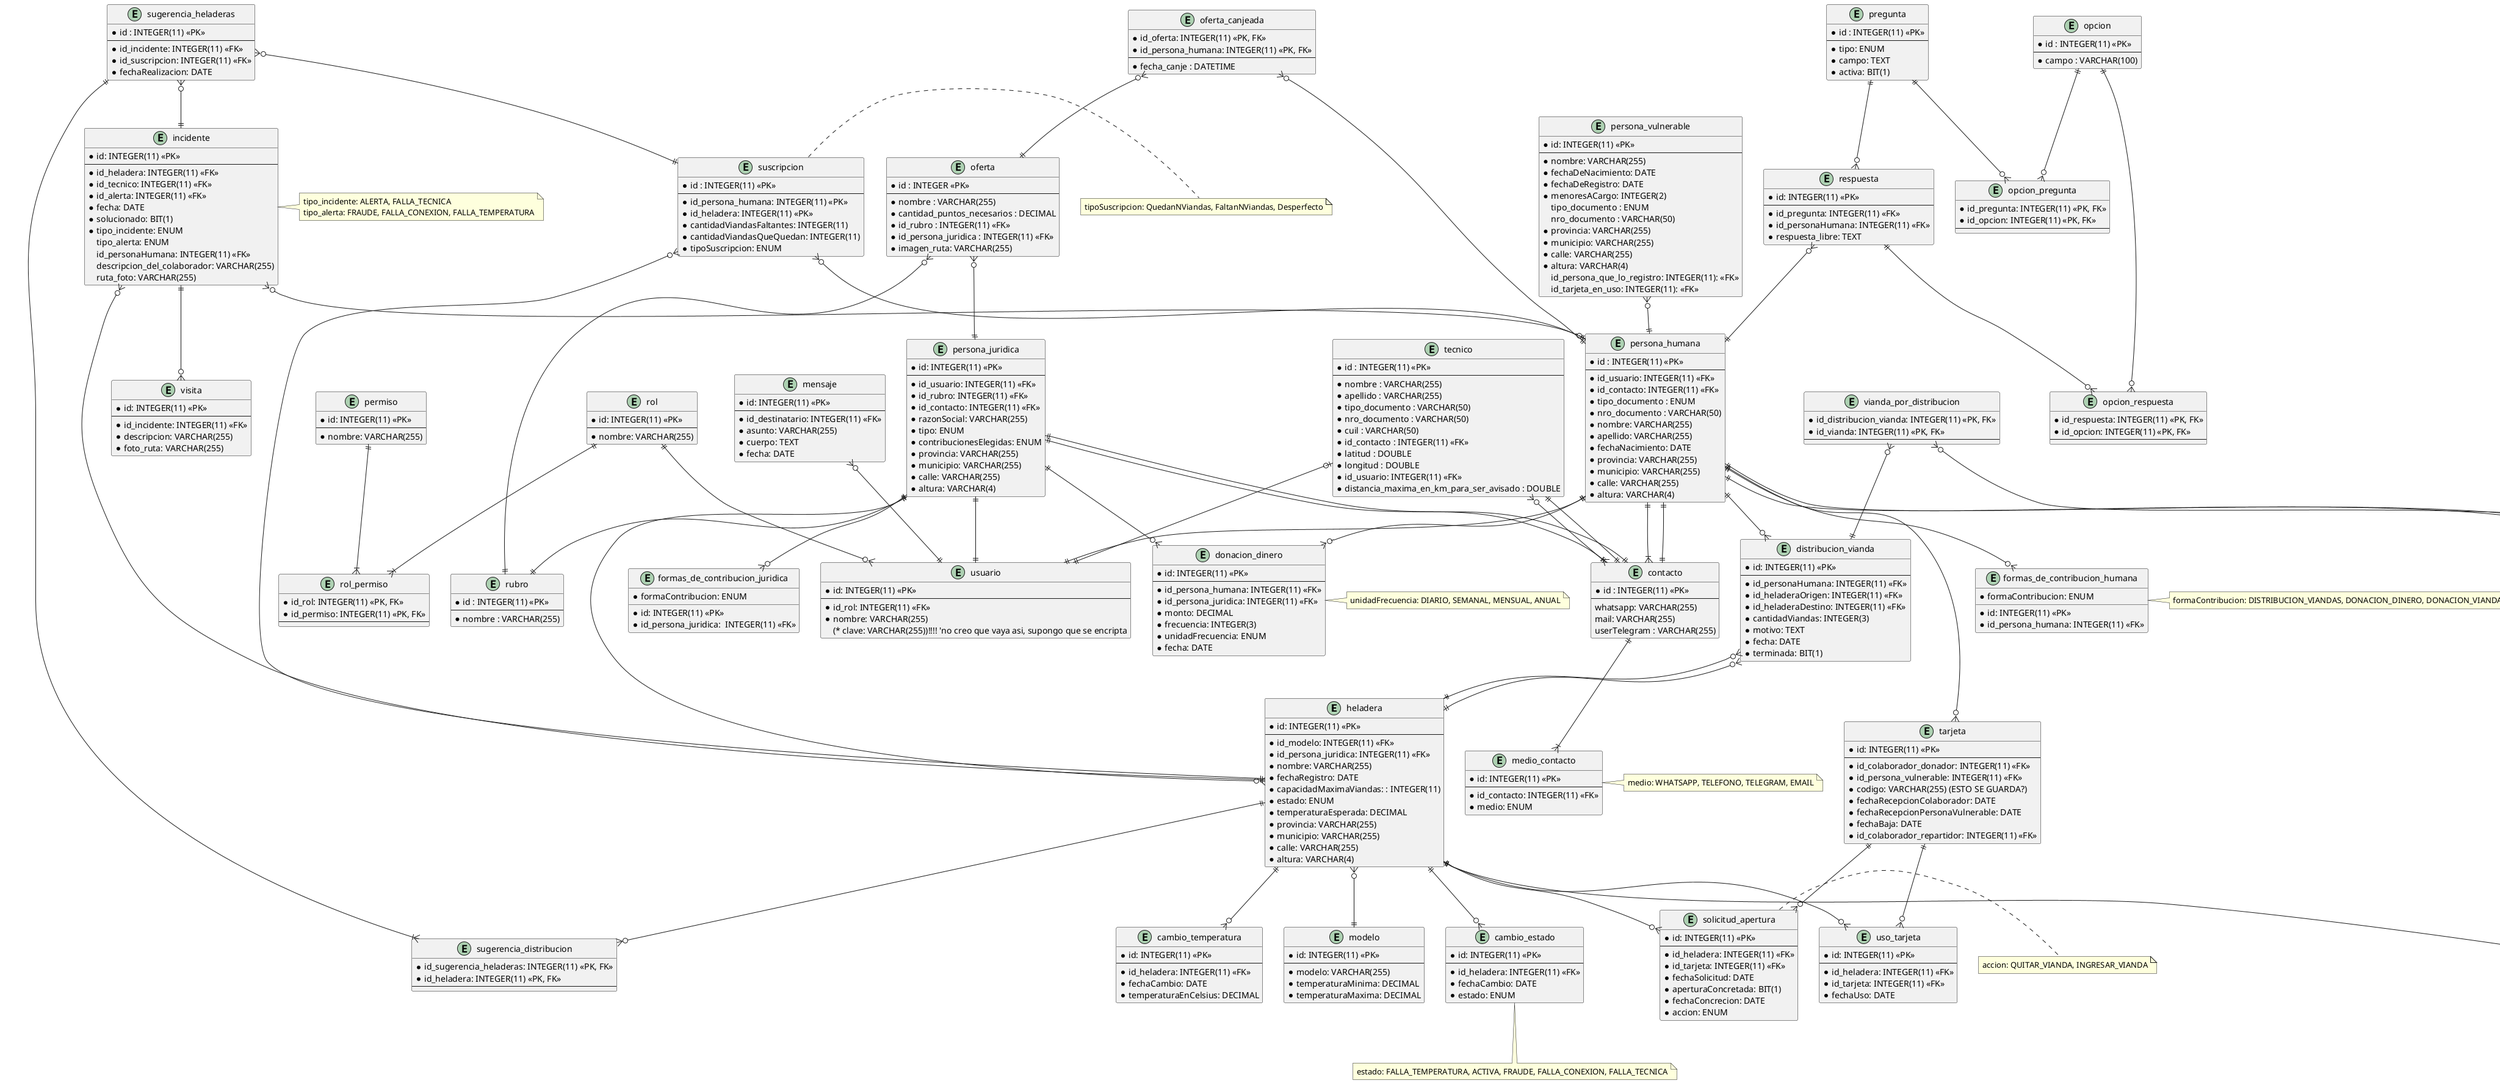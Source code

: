 @startuml diagramaEntidadRelacion.

entity heladera {
  * id: INTEGER(11) <<PK>>
  --
  * id_modelo: INTEGER(11) <<FK>>
  * id_persona_juridica: INTEGER(11) <<FK>>
  * nombre: VARCHAR(255)
  * fechaRegistro: DATE
  * capacidadMaximaViandas: : INTEGER(11)
  * estado: ENUM
  * temperaturaEsperada: DECIMAL
  * provincia: VARCHAR(255)
  * municipio: VARCHAR(255)
  * calle: VARCHAR(255)
  * altura: VARCHAR(4)
}

entity modelo {
 * id: INTEGER(11) <<PK>>
 --
 * modelo: VARCHAR(255)
 * temperaturaMinima: DECIMAL
 * temperaturaMaxima: DECIMAL
}

entity cambio_estado {
 * id: INTEGER(11) <<PK>>
 --
 * id_heladera: INTEGER(11) <<FK>>
 * fechaCambio: DATE
 * estado: ENUM
}

note bottom
estado: FALLA_TEMPERATURA, ACTIVA, FRAUDE, FALLA_CONEXION, FALLA_TECNICA
end note

entity cambio_temperatura {
 * id: INTEGER(11) <<PK>>
 --
 * id_heladera: INTEGER(11) <<FK>>
 * fechaCambio: DATE
 * temperaturaEnCelsius: DECIMAL
}

entity solicitud_apertura {
 * id: INTEGER(11) <<PK>>
 --
 * id_heladera: INTEGER(11) <<FK>>
 * id_tarjeta: INTEGER(11) <<FK>>
 * fechaSolicitud: DATE
 * aperturaConcretada: BIT(1)
 * fechaConcrecion: DATE
 * accion: ENUM
}
note right
accion: QUITAR_VIANDA, INGRESAR_VIANDA
end note

entity tarjeta {
 * id: INTEGER(11) <<PK>>
 --
 * id_colaborador_donador: INTEGER(11) <<FK>>
 * id_persona_vulnerable: INTEGER(11) <<FK>>
 * codigo: VARCHAR(255) (ESTO SE GUARDA?)
 ' TODO cómo guardar código
 * fechaRecepcionColaborador: DATE
 * fechaRecepcionPersonaVulnerable: DATE
 * fechaBaja: DATE
 * id_colaborador_repartidor: INTEGER(11) <<FK>>
}

entity uso_tarjeta {
 * id: INTEGER(11) <<PK>>
 --
 * id_heladera: INTEGER(11) <<FK>>
 * id_tarjeta: INTEGER(11) <<FK>>
 * fechaUso: DATE
}

entity vianda {
 * id: INTEGER(11) <<PK>>
 --
 * id_persona_humana: INTEGER(11) <<FK>>
 * fechaCaducidad: DATE
 * entregada: BIT(1)
 * comida: VARCHAR(255)
 * pesoEnGramos: DECIMAL
 * fechaDonacion: DATE
 caloriasEnKcal: DECIMAL()
}

entity persona_vulnerable {
 * id: INTEGER(11) <<PK>>
 --
 * nombre: VARCHAR(255)
 * fechaDeNacimiento: DATE
 * fechaDeRegistro: DATE
 * menoresACargo: INTEGER(2)
 tipo_documento : ENUM
 nro_documento : VARCHAR(50)
 * provincia: VARCHAR(255)
 * municipio: VARCHAR(255)
 * calle: VARCHAR(255)
 * altura: VARCHAR(4)
 id_persona_que_lo_registro: INTEGER(11): <<FK>>
 id_tarjeta_en_uso: INTEGER(11): <<FK>>
}

entity persona_humana {
  * id : INTEGER(11) <<PK>>
  --
  * id_usuario: INTEGER(11) <<FK>>
  * id_contacto: INTEGER(11) <<FK>>
  * tipo_documento : ENUM
  * nro_documento : VARCHAR(50)
  * nombre: VARCHAR(255)
  * apellido: VARCHAR(255)
  * fechaNacimiento: DATE
  * provincia: VARCHAR(255)
  * municipio: VARCHAR(255)
  * calle: VARCHAR(255)
  * altura: VARCHAR(4)
  ' la lista de contribuciones es transient
}

entity formas_de_contribucion_humana {
    * id: INTEGER(11) <<PK>>
    * id_persona_humana: INTEGER(11) <<FK>>
    * formaContribucion: ENUM
}
note right
formaContribucion: DISTRIBUCION_VIANDAS, DONACION_DINERO, DONACION_VIANDA, ENTREGA_TARGETAS
end note

entity formas_de_contribucion_juridica {
    * id: INTEGER(11) <<PK>>
    * id_persona_juridica:  INTEGER(11) <<FK>>
    * formaContribucion: ENUM
}

entity respuesta{
  *id: INTEGER(11) <<PK>>
  --
  *id_pregunta: INTEGER(11) <<FK>>
  *id_personaHumana: INTEGER(11) <<FK>>
  *respuesta_libre: TEXT
}

entity opcion_respuesta{
 * id_respuesta: INTEGER(11) <<PK, FK>>
 * id_opcion: INTEGER(11) <<PK, FK>>
 --
}

entity pregunta{
 * id : INTEGER(11) <<PK>>
 --
 * tipo: ENUM
 * campo: TEXT
 * activa: BIT(1)
}

entity opcion_pregunta{
 * id_pregunta: INTEGER(11) <<PK, FK>>
 * id_opcion: INTEGER(11) <<PK, FK>>
 --
}

entity opcion{
 * id : INTEGER(11) <<PK>>
 --
 * campo : VARCHAR(100)
}

entity distribucion_vianda {
 * id: INTEGER(11) <<PK>>
 --
 * id_personaHumana: INTEGER(11) <<FK>>
 * id_heladeraOrigen: INTEGER(11) <<FK>>
 * id_heladeraDestino: INTEGER(11) <<FK>>
 * cantidadViandas: INTEGER(3)
 * motivo: TEXT
 * fecha: DATE
 * terminada: BIT(1)
}

entity vianda_por_distribucion {
 * id_distribucion_vianda: INTEGER(11) <<PK, FK>>
 * id_vianda: INTEGER(11) <<PK, FK>>
 --
}

entity donacion_dinero {
 * id: INTEGER(11) <<PK>>
 --
 * id_persona_humana: INTEGER(11) <<FK>>
 * id_persona_juridica: INTEGER(11) <<FK>>
 * monto: DECIMAL
 * frecuencia: INTEGER(3)
 * unidadFrecuencia: ENUM
 * fecha: DATE
}

note right
unidadFrecuencia: DIARIO, SEMANAL, MENSUAL, ANUAL
end note

entity persona_juridica {
 * id: INTEGER(11) <<PK>>
 --
 * id_usuario: INTEGER(11) <<FK>>
 * id_rubro: INTEGER(11) <<FK>>
 * id_contacto: INTEGER(11) <<FK>>
 * razonSocial: VARCHAR(255)
 * tipo: ENUM
 * contribucionesElegidas: ENUM
 * provincia: VARCHAR(255)
 * municipio: VARCHAR(255)
 * calle: VARCHAR(255)
 * altura: VARCHAR(4)
}

entity oferta_canjeada {
  *id_oferta: INTEGER(11) <<PK, FK>>
  *id_persona_humana: INTEGER(11) <<PK, FK>>
  --
  * fecha_canje : DATETIME
}

entity oferta {
  * id : INTEGER <<PK>>
  --
  * nombre : VARCHAR(255)
  * cantidad_puntos_necesarios : DECIMAL
  * id_rubro : INTEGER(11) <<FK>>
  * id_persona_juridica : INTEGER(11) <<FK>>
  * imagen_ruta: VARCHAR(255)
}

entity rubro {
  * id : INTEGER(11) <<PK>>
  --
  * nombre : VARCHAR(255)
}

entity incidente {
 * id: INTEGER(11) <<PK>>
 --
 * id_heladera: INTEGER(11) <<FK>>
 * id_tecnico: INTEGER(11) <<FK>>
 * id_alerta: INTEGER(11) <<FK>>
 * fecha: DATE
 * solucionado: BIT(1)
 * tipo_incidente: ENUM
 tipo_alerta: ENUM
 id_personaHumana: INTEGER(11) <<FK>>
 descripcion_del_colaborador: VARCHAR(255)
 ruta_foto: VARCHAR(255)
}

note right
tipo_incidente: ALERTA, FALLA_TECNICA
tipo_alerta: FRAUDE, FALLA_CONEXION, FALLA_TEMPERATURA
end note

entity visita {
 * id: INTEGER(11) <<PK>>
 --
 * id_incidente: INTEGER(11) <<FK>>
 * descripcion: VARCHAR(255)
 * foto_ruta: VARCHAR(255)
}

entity mensaje {
 * id: INTEGER(11) <<PK>>
 --
 * id_destinatario: INTEGER(11) <<FK>>
 * asunto: VARCHAR(255)
 * cuerpo: TEXT
 * fecha: DATE
}

entity usuario {
 * id: INTEGER(11) <<PK>>
 --
 * id_rol: INTEGER(11) <<FK>>
 * nombre: VARCHAR(255)
 (* clave: VARCHAR(255))!!!! 'no creo que vaya asi, supongo que se encripta
 'TODO arriba
}

entity rol {
 * id: INTEGER(11) <<PK>>
 --
 * nombre: VARCHAR(255)
}

entity rol_permiso {
 * id_rol: INTEGER(11) <<PK, FK>>
 * id_permiso: INTEGER(11) <<PK, FK>>
 --
}

entity permiso {
 * id: INTEGER(11) <<PK>>
 --
 * nombre: VARCHAR(255)
}

entity tecnico {
  * id : INTEGER(11) <<PK>>
  --
  * nombre : VARCHAR(255)
  * apellido : VARCHAR(255)
  * tipo_documento : VARCHAR(50)
  * nro_documento : VARCHAR(50)
  * cuil : VARCHAR(50)
  * id_contacto : INTEGER(11) <<FK>>
  * latitud : DOUBLE
  * longitud : DOUBLE
  * id_usuario: INTEGER(11) <<FK>>
  * distancia_maxima_en_km_para_ser_avisado : DOUBLE
}

entity contacto {
    * id : INTEGER(11) <<PK>>
    --
    whatsapp: VARCHAR(255)
    mail: VARCHAR(255)
    userTelegram : VARCHAR(255)
}

entity medio_contacto{
    * id: INTEGER(11) <<PK>>
    --
    * id_contacto: INTEGER(11) <<FK>>
    * medio: ENUM
}

note right
medio: WHATSAPP, TELEFONO, TELEGRAM, EMAIL
end note

entity sugerencia_heladeras {
 * id : INTEGER(11) <<PK>>
 --
 * id_incidente: INTEGER(11) <<FK>>
 * id_suscripcion: INTEGER(11) <<FK>>
 * fechaRealizacion: DATE
}

entity sugerencia_distribucion {
 * id_sugerencia_heladeras: INTEGER(11) <<PK, FK>>
 * id_heladera: INTEGER(11) <<PK, FK>>
 --
}

entity suscripcion {
 * id : INTEGER(11) <<PK>>
 --
 * id_persona_humana: INTEGER(11) <<PK>>
 * id_heladera: INTEGER(11) <<PK>>
 * cantidadViandasFaltantes: INTEGER(11)
 * cantidadViandasQueQuedan: INTEGER(11)
 * tipoSuscripcion: ENUM
}

note right
tipoSuscripcion: QuedanNViandas, FaltanNViandas, Desperfecto
end note

suscripcion }o--|| heladera
suscripcion }o--|| persona_humana

tecnico }o--|| contacto
tecnico |o--|| usuario

heladera ||--o{ vianda
heladera ||--o{ cambio_estado
heladera ||--o{ cambio_temperatura
heladera ||--o{ solicitud_apertura
heladera ||--o{ uso_tarjeta
heladera }o--|| modelo

tarjeta ||--o{ uso_tarjeta
tarjeta ||--o{ solicitud_apertura

persona_humana ||--o{ distribucion_vianda
persona_humana ||--o{ donacion_dinero
persona_juridica ||--o{ donacion_dinero
persona_humana ||--o{ vianda
persona_humana ||--o{ tarjeta
persona_humana ||--o{ vianda

persona_vulnerable }o--|| persona_humana

incidente ||--o{ visita
incidente }o--|| heladera
incidente }o--o| persona_humana

oferta }o--|| rubro
oferta_canjeada }o--|| oferta
oferta_canjeada }o--|| persona_humana
oferta }o--|| persona_juridica

respuesta ||--o{ opcion_respuesta
opcion ||--o{ opcion_respuesta
pregunta ||--o{ respuesta
pregunta ||--o{ opcion_pregunta
opcion ||--o{ opcion_pregunta
respuesta }o--|| persona_humana

rol ||--|{ rol_permiso
permiso ||--|{ rol_permiso
rol ||--o{ usuario

persona_humana ||--|| usuario

mensaje }o--|| usuario

sugerencia_heladeras ||--|{ sugerencia_distribucion
heladera ||--o{ sugerencia_distribucion
sugerencia_heladeras }o--|| suscripcion
sugerencia_heladeras }o--|| incidente

'heladera origen
distribucion_vianda }o--|| heladera
'heladera destino
distribucion_vianda }o--|| heladera

vianda_por_distribucion }o--|| distribucion_vianda
vianda_por_distribucion }o--|| vianda

persona_juridica ||--|| usuario
persona_juridica ||--|| rubro
persona_juridica ||--o{ heladera
persona_juridica ||--|{ contacto

persona_humana ||--|{ contacto
persona_humana ||--o{ formas_de_contribucion_humana
persona_juridica ||--o{ formas_de_contribucion_juridica

contacto ||--|{ medio_contacto
persona_juridica ||--|| contacto
tecnico ||--|| contacto
persona_humana ||--|| contacto

@enduml


